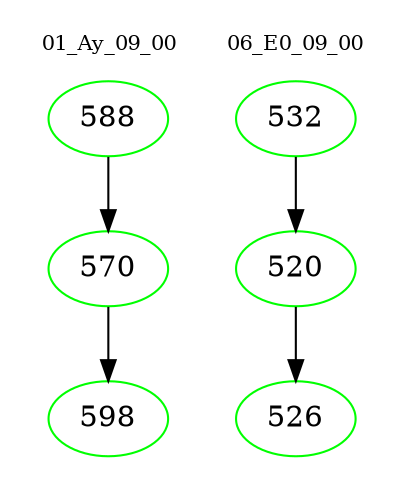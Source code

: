 digraph{
subgraph cluster_0 {
color = white
label = "01_Ay_09_00";
fontsize=10;
T0_588 [label="588", color="green"]
T0_588 -> T0_570 [color="black"]
T0_570 [label="570", color="green"]
T0_570 -> T0_598 [color="black"]
T0_598 [label="598", color="green"]
}
subgraph cluster_1 {
color = white
label = "06_E0_09_00";
fontsize=10;
T1_532 [label="532", color="green"]
T1_532 -> T1_520 [color="black"]
T1_520 [label="520", color="green"]
T1_520 -> T1_526 [color="black"]
T1_526 [label="526", color="green"]
}
}
